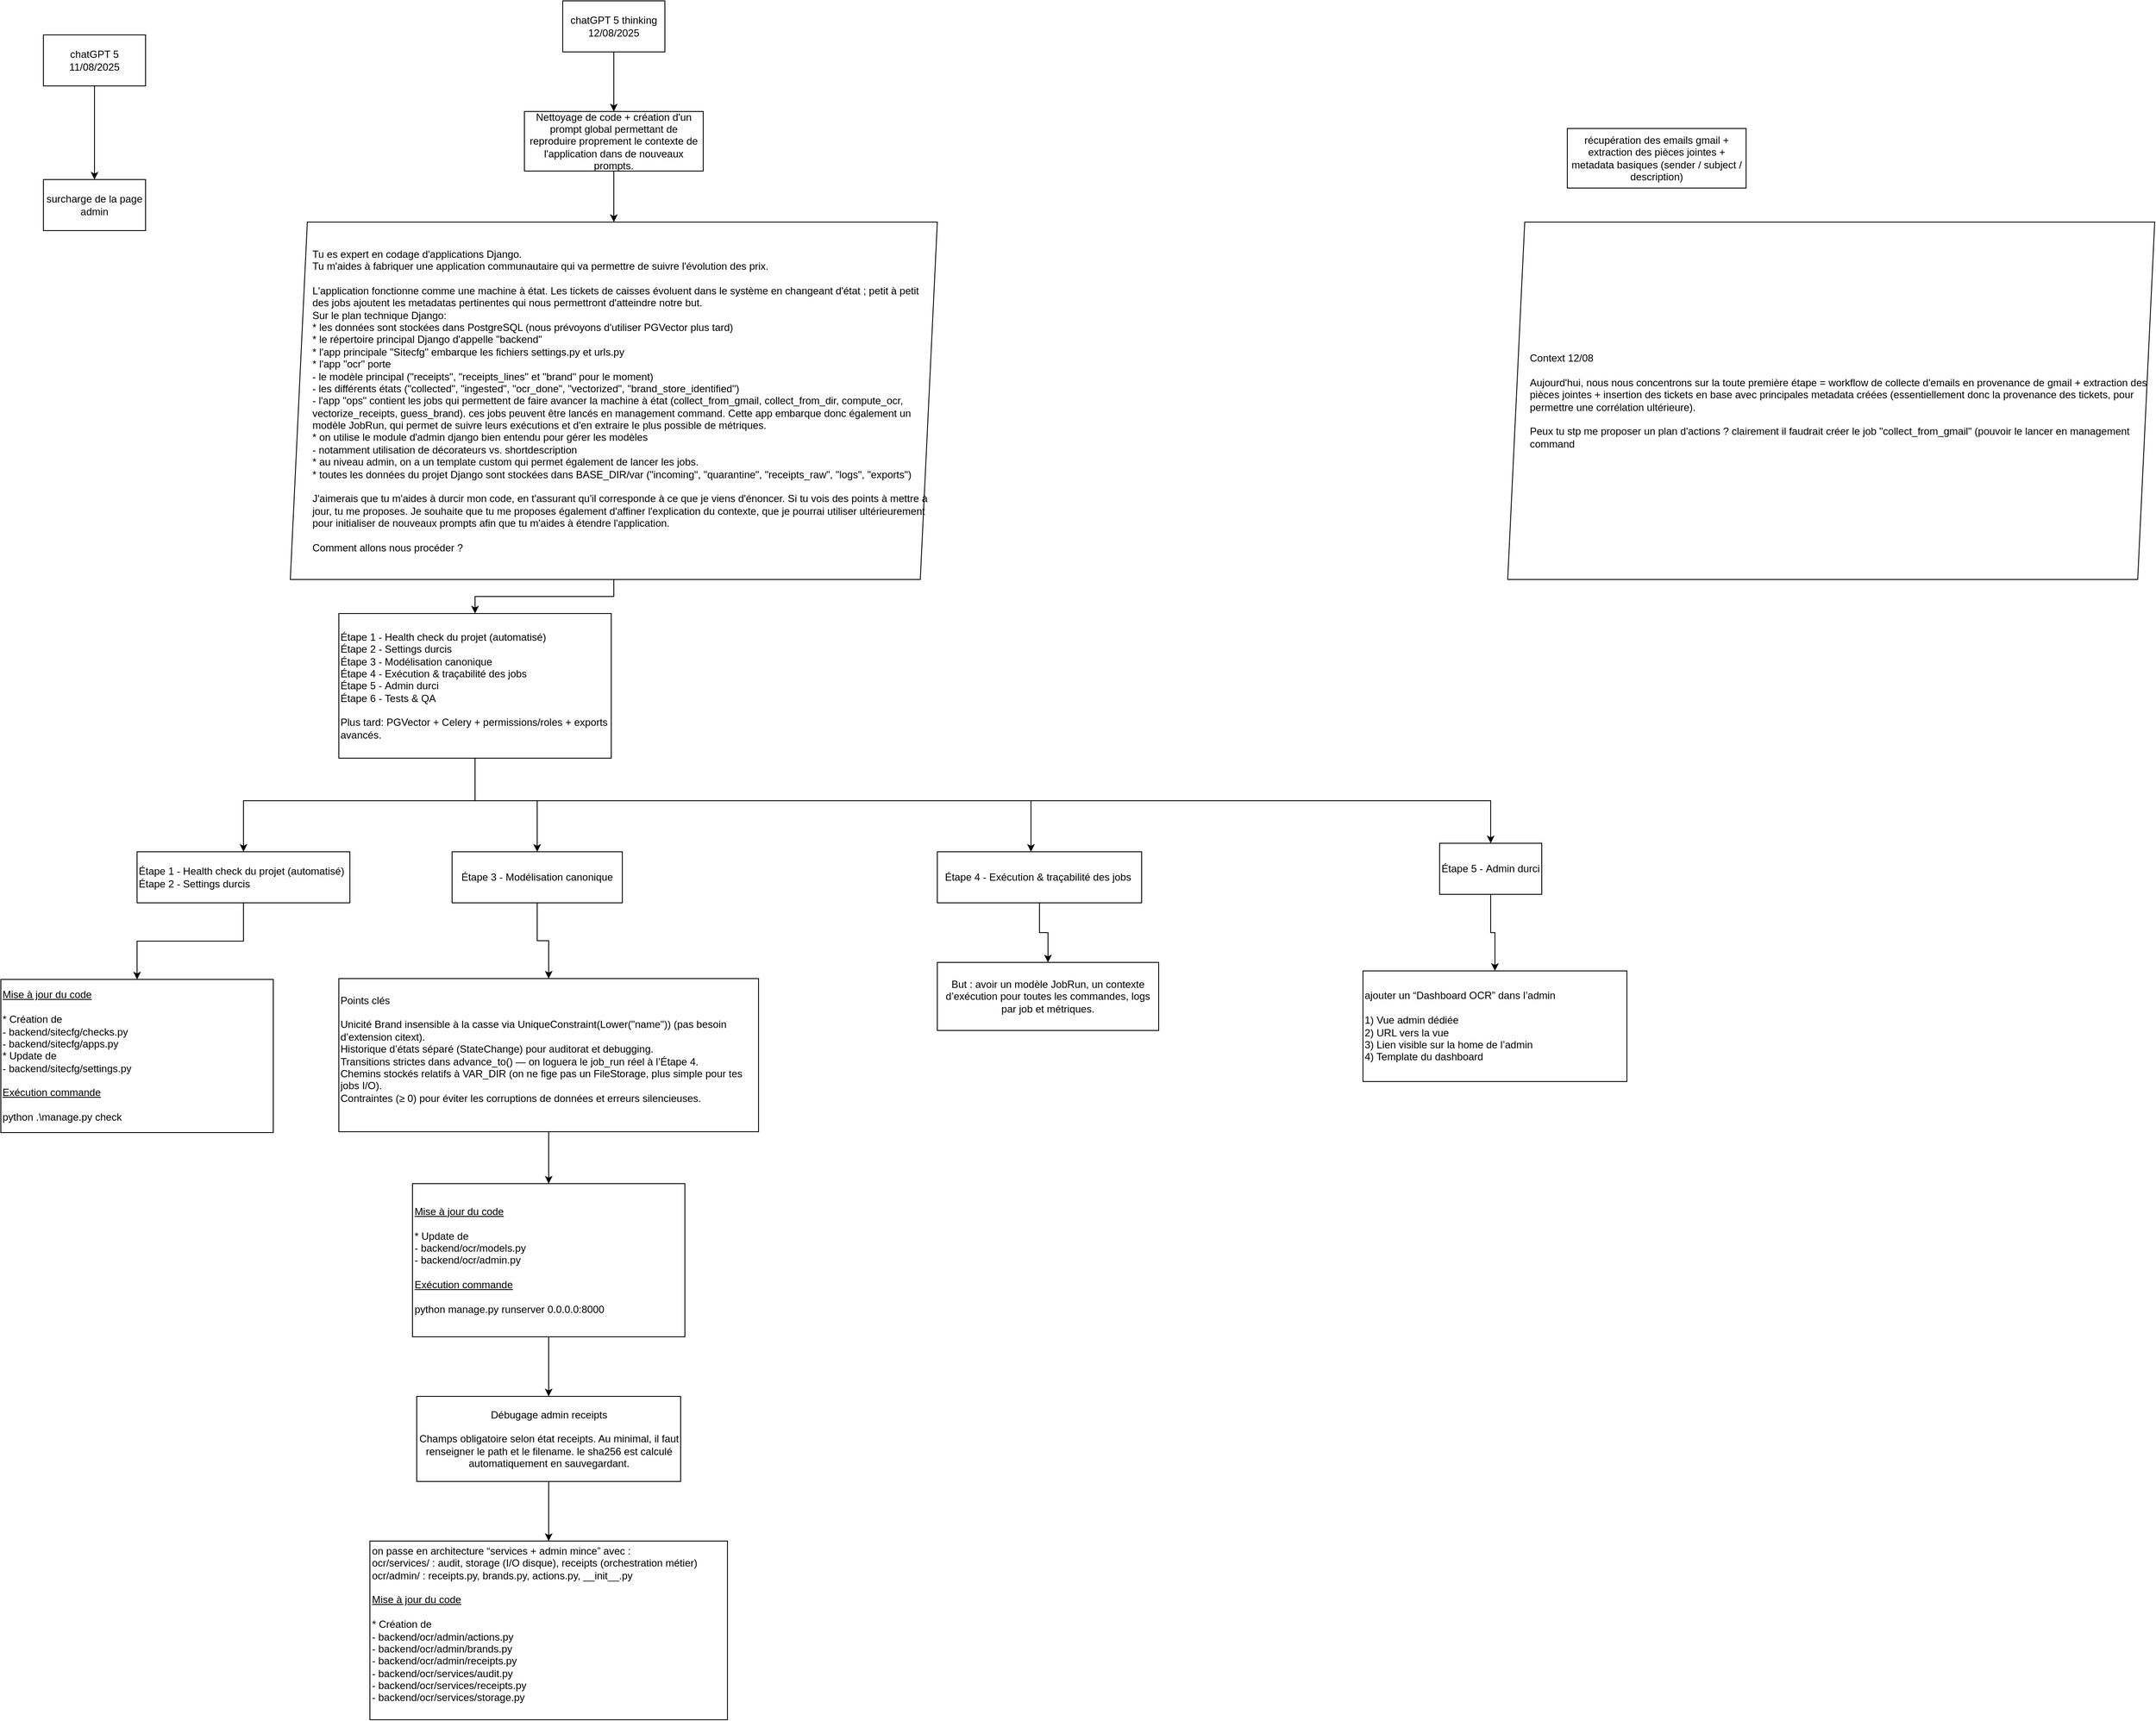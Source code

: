 <mxfile version="28.0.6">
  <diagram name="Page-1" id="8cAgOMzsa88dXhZdrE5C">
    <mxGraphModel dx="1489" dy="1031" grid="1" gridSize="10" guides="1" tooltips="1" connect="1" arrows="1" fold="1" page="1" pageScale="1" pageWidth="827" pageHeight="1169" math="0" shadow="0">
      <root>
        <mxCell id="0" />
        <mxCell id="1" parent="0" />
        <mxCell id="dkjHgfxtDHa3xEaJLgyd-1" style="edgeStyle=orthogonalEdgeStyle;rounded=0;orthogonalLoop=1;jettySize=auto;html=1;" parent="1" source="loap9uXRFmGftXZ2aNcR-1" target="loap9uXRFmGftXZ2aNcR-2" edge="1">
          <mxGeometry relative="1" as="geometry" />
        </mxCell>
        <mxCell id="loap9uXRFmGftXZ2aNcR-1" value="chatGPT 5&lt;div&gt;11/08/2025&lt;/div&gt;" style="rounded=0;whiteSpace=wrap;html=1;" parent="1" vertex="1">
          <mxGeometry x="160" y="60" width="120" height="60" as="geometry" />
        </mxCell>
        <mxCell id="loap9uXRFmGftXZ2aNcR-2" value="surcharge de la page admin" style="rounded=0;whiteSpace=wrap;html=1;" parent="1" vertex="1">
          <mxGeometry x="160" y="230" width="120" height="60" as="geometry" />
        </mxCell>
        <mxCell id="dkjHgfxtDHa3xEaJLgyd-6" style="edgeStyle=orthogonalEdgeStyle;rounded=0;orthogonalLoop=1;jettySize=auto;html=1;" parent="1" source="dkjHgfxtDHa3xEaJLgyd-2" target="dkjHgfxtDHa3xEaJLgyd-5" edge="1">
          <mxGeometry relative="1" as="geometry" />
        </mxCell>
        <mxCell id="dkjHgfxtDHa3xEaJLgyd-2" value="Nettoyage de code + création d&#39;un prompt global permettant de reproduire proprement le contexte de l&#39;application dans de nouveaux prompts." style="rounded=0;whiteSpace=wrap;html=1;" parent="1" vertex="1">
          <mxGeometry x="725" y="150" width="210" height="70" as="geometry" />
        </mxCell>
        <mxCell id="dkjHgfxtDHa3xEaJLgyd-3" style="edgeStyle=orthogonalEdgeStyle;rounded=0;orthogonalLoop=1;jettySize=auto;html=1;" parent="1" source="dkjHgfxtDHa3xEaJLgyd-4" target="dkjHgfxtDHa3xEaJLgyd-2" edge="1">
          <mxGeometry relative="1" as="geometry" />
        </mxCell>
        <mxCell id="dkjHgfxtDHa3xEaJLgyd-4" value="chatGPT 5 thinking&lt;div&gt;12/08/2025&lt;/div&gt;" style="rounded=0;whiteSpace=wrap;html=1;" parent="1" vertex="1">
          <mxGeometry x="770" y="20" width="120" height="60" as="geometry" />
        </mxCell>
        <mxCell id="dkjHgfxtDHa3xEaJLgyd-45" style="edgeStyle=orthogonalEdgeStyle;rounded=0;orthogonalLoop=1;jettySize=auto;html=1;" parent="1" source="dkjHgfxtDHa3xEaJLgyd-5" target="dkjHgfxtDHa3xEaJLgyd-44" edge="1">
          <mxGeometry relative="1" as="geometry" />
        </mxCell>
        <mxCell id="dkjHgfxtDHa3xEaJLgyd-5" value="Tu es expert en codage d&#39;applications Django.&lt;br&gt;Tu m&#39;aides à fabriquer une application communautaire qui va permettre de suivre l&#39;évolution des prix.&lt;br&gt;&lt;br&gt;L&#39;application fonctionne comme une machine à état. Les tickets de caisses évoluent dans le système en changeant d&#39;état ; petit à petit des jobs ajoutent les metadatas pertinentes qui nous permettront d&#39;atteindre notre but.&lt;br&gt;Sur le plan technique Django:&lt;br&gt;* les données sont stockées dans PostgreSQL (nous prévoyons d&#39;utiliser PGVector plus tard)&lt;br&gt;* le répertoire principal Django d&#39;appelle &quot;backend&quot;&lt;br&gt;* l&#39;app principale &quot;Sitecfg&quot; embarque les fichiers settings.py et urls.py&lt;br&gt;* l&#39;app &quot;ocr&quot; porte&lt;br&gt;- le modèle principal (&quot;receipts&quot;, &quot;receipts_lines&quot; et &quot;brand&quot; pour le moment)&lt;div&gt;- les différents états (&lt;span style=&quot;background-color: transparent;&quot;&gt;&quot;collected&quot;, &quot;ingested&quot;,&amp;nbsp;&lt;/span&gt;&lt;span style=&quot;background-color: transparent; color: light-dark(rgb(0, 0, 0), rgb(255, 255, 255));&quot;&gt;&quot;ocr_done&quot;,&amp;nbsp;&lt;/span&gt;&lt;span style=&quot;background-color: transparent; color: light-dark(rgb(0, 0, 0), rgb(255, 255, 255));&quot;&gt;&quot;vectorized&quot;,&amp;nbsp;&lt;/span&gt;&lt;span style=&quot;background-color: transparent; color: light-dark(rgb(0, 0, 0), rgb(255, 255, 255));&quot;&gt;&quot;brand_store_identified&quot;&lt;/span&gt;&lt;span style=&quot;background-color: transparent; color: light-dark(rgb(0, 0, 0), rgb(255, 255, 255));&quot;&gt;)&lt;/span&gt;&lt;/div&gt;&lt;div&gt;&lt;span style=&quot;background-color: transparent; color: light-dark(rgb(0, 0, 0), rgb(255, 255, 255));&quot;&gt;- l&#39;app &quot;ops&quot; contient les&amp;nbsp;jobs qui permettent de faire avancer la machine à état (collect_from_gmail, collect_from_dir, compute_ocr, vectorize_receipts, guess_brand).&amp;nbsp;&lt;/span&gt;&lt;span style=&quot;background-color: transparent; color: light-dark(rgb(0, 0, 0), rgb(255, 255, 255));&quot;&gt;ces jobs peuvent être lancés en management command. Cette app embarque donc également un modèle JobRun, qui permet de suivre leurs exécutions et d&#39;en extraire le plus possible de métriques.&lt;/span&gt;&lt;/div&gt;&lt;div&gt;&lt;span style=&quot;background-color: transparent; color: light-dark(rgb(0, 0, 0), rgb(255, 255, 255));&quot;&gt;* on utilise le module d&#39;admin django bien entendu pour gérer les modèles&lt;/span&gt;&lt;/div&gt;&lt;div&gt;&lt;span style=&quot;background-color: transparent; color: light-dark(rgb(0, 0, 0), rgb(255, 255, 255));&quot;&gt;- notamment utilisation de décorateurs vs. shortdescription&lt;/span&gt;&lt;/div&gt;&lt;div&gt;&lt;span style=&quot;background-color: transparent; color: light-dark(rgb(0, 0, 0), rgb(255, 255, 255));&quot;&gt;* au niveau admin, on a un template custom qui permet également de lancer les jobs.&lt;/span&gt;&lt;/div&gt;&lt;div&gt;* toutes les données du projet Django sont stockées dans&amp;nbsp;BASE_DIR/var (&quot;&lt;span style=&quot;background-color: transparent; color: light-dark(rgb(0, 0, 0), rgb(255, 255, 255));&quot;&gt;incoming&quot;, &quot;&lt;/span&gt;&lt;span style=&quot;background-color: transparent; color: light-dark(rgb(0, 0, 0), rgb(255, 255, 255));&quot;&gt;quarantine&quot;, &quot;&lt;/span&gt;&lt;span style=&quot;background-color: transparent; color: light-dark(rgb(0, 0, 0), rgb(255, 255, 255));&quot;&gt;receipts_raw&quot;, &quot;&lt;/span&gt;&lt;span style=&quot;background-color: transparent; color: light-dark(rgb(0, 0, 0), rgb(255, 255, 255));&quot;&gt;logs&quot;, &quot;&lt;/span&gt;&lt;span style=&quot;background-color: transparent; color: light-dark(rgb(0, 0, 0), rgb(255, 255, 255));&quot;&gt;exports&quot;)&lt;br&gt;&lt;br&gt;&lt;div style=&quot;&quot;&gt;J&#39;aimerais que tu m&#39;aides à durcir mon code, en t&#39;assurant qu&#39;il corresponde à ce que je viens d&#39;énoncer. Si tu vois des points à mettre à jour, tu me proposes. Je souhaite que tu me proposes également d&#39;affiner l&#39;explication du contexte, que je pourrai utiliser ultérieurement pour initialiser de nouveaux prompts afin que tu m&#39;aides à étendre l&#39;application.&lt;br&gt;&lt;br&gt;Comment allons nous procéder ?&lt;/div&gt;&lt;/span&gt;&lt;span style=&quot;background-color: transparent; color: light-dark(rgb(0, 0, 0), rgb(255, 255, 255));&quot;&gt;&lt;/span&gt;&lt;/div&gt;" style="shape=parallelogram;perimeter=parallelogramPerimeter;whiteSpace=wrap;html=1;fixedSize=1;align=left;spacingLeft=24;" parent="1" vertex="1">
          <mxGeometry x="450" y="280" width="760" height="420" as="geometry" />
        </mxCell>
        <mxCell id="dkjHgfxtDHa3xEaJLgyd-7" value="&lt;div&gt;&lt;span style=&quot;background-color: transparent; color: light-dark(rgb(0, 0, 0), rgb(255, 255, 255));&quot;&gt;Context 12/08&lt;/span&gt;&lt;/div&gt;&lt;div&gt;&lt;span style=&quot;background-color: transparent; color: light-dark(rgb(0, 0, 0), rgb(255, 255, 255));&quot;&gt;&lt;br&gt;&lt;div style=&quot;&quot;&gt;&lt;span style=&quot;background-color: transparent; color: light-dark(rgb(0, 0, 0), rgb(255, 255, 255));&quot;&gt;Aujourd&#39;hui, nous nous concentrons sur la toute première étape = workflow de collecte d&#39;emails en provenance de gmail + extraction des pièces jointes + insertion des tickets en base avec principales metadata créées (essentiellement donc la provenance des tickets, pour permettre une corrélation ultérieure).&lt;br&gt;&lt;br&gt;Peux tu stp me proposer un plan d&#39;actions ? clairement il faudrait créer le job &quot;collect_from_gmail&quot; (pouvoir le lancer en management command&lt;/span&gt;&lt;/div&gt;&lt;/span&gt;&lt;span style=&quot;background-color: transparent; color: light-dark(rgb(0, 0, 0), rgb(255, 255, 255));&quot;&gt;&lt;/span&gt;&lt;/div&gt;" style="shape=parallelogram;perimeter=parallelogramPerimeter;whiteSpace=wrap;html=1;fixedSize=1;align=left;spacingLeft=24;" parent="1" vertex="1">
          <mxGeometry x="1880" y="280" width="760" height="420" as="geometry" />
        </mxCell>
        <mxCell id="dkjHgfxtDHa3xEaJLgyd-8" value="récupération des emails gmail + extraction des pièces jointes + metadata basiques (sender / subject / description)" style="rounded=0;whiteSpace=wrap;html=1;" parent="1" vertex="1">
          <mxGeometry x="1950" y="170" width="210" height="70" as="geometry" />
        </mxCell>
        <mxCell id="dkjHgfxtDHa3xEaJLgyd-27" value="&lt;u&gt;Mise à jour du code&lt;/u&gt;&lt;div&gt;&lt;br&gt;* Création de&amp;nbsp;&lt;br&gt;&lt;div&gt;- backend/sitecfg/checks.py&lt;/div&gt;&lt;div&gt;- backend/sitecfg/apps.py&lt;br&gt;&lt;span style=&quot;text-align: center;&quot;&gt;* Update de&amp;nbsp;&lt;/span&gt;&lt;br style=&quot;text-align: center;&quot;&gt;&lt;span style=&quot;text-align: center;&quot;&gt;- backend/sitecfg/settings.py&lt;br&gt;&lt;br&gt;&lt;u&gt;Exécution&amp;nbsp;&lt;/u&gt;&lt;/span&gt;&lt;span style=&quot;text-align: center; background-color: transparent; color: light-dark(rgb(0, 0, 0), rgb(255, 255, 255));&quot;&gt;&lt;u&gt;commande&lt;br&gt;&lt;/u&gt;&lt;br&gt;&lt;/span&gt;&lt;span style=&quot;text-align: center;&quot;&gt;python .\manage.py check&lt;/span&gt;&lt;span style=&quot;text-align: center; background-color: transparent; color: light-dark(rgb(0, 0, 0), rgb(255, 255, 255));&quot;&gt;&lt;/span&gt;&lt;/div&gt;&lt;/div&gt;" style="rounded=0;whiteSpace=wrap;html=1;align=left;" parent="1" vertex="1">
          <mxGeometry x="110" y="1170" width="320" height="180" as="geometry" />
        </mxCell>
        <mxCell id="dkjHgfxtDHa3xEaJLgyd-48" style="edgeStyle=orthogonalEdgeStyle;rounded=0;orthogonalLoop=1;jettySize=auto;html=1;" parent="1" source="dkjHgfxtDHa3xEaJLgyd-44" target="dkjHgfxtDHa3xEaJLgyd-47" edge="1">
          <mxGeometry relative="1" as="geometry">
            <Array as="points">
              <mxPoint x="667" y="960" />
              <mxPoint x="395" y="960" />
            </Array>
          </mxGeometry>
        </mxCell>
        <mxCell id="dkjHgfxtDHa3xEaJLgyd-51" style="edgeStyle=orthogonalEdgeStyle;rounded=0;orthogonalLoop=1;jettySize=auto;html=1;" parent="1" source="dkjHgfxtDHa3xEaJLgyd-44" target="dkjHgfxtDHa3xEaJLgyd-50" edge="1">
          <mxGeometry relative="1" as="geometry">
            <mxPoint x="827" y="970" as="sourcePoint" />
            <mxPoint x="1470" y="1155" as="targetPoint" />
            <Array as="points">
              <mxPoint x="667" y="960" />
              <mxPoint x="1860" y="960" />
            </Array>
          </mxGeometry>
        </mxCell>
        <mxCell id="dkjHgfxtDHa3xEaJLgyd-55" style="edgeStyle=orthogonalEdgeStyle;rounded=0;orthogonalLoop=1;jettySize=auto;html=1;" parent="1" source="dkjHgfxtDHa3xEaJLgyd-44" target="dkjHgfxtDHa3xEaJLgyd-54" edge="1">
          <mxGeometry relative="1" as="geometry">
            <Array as="points">
              <mxPoint x="667" y="960" />
              <mxPoint x="740" y="960" />
            </Array>
          </mxGeometry>
        </mxCell>
        <mxCell id="dkjHgfxtDHa3xEaJLgyd-44" value="&lt;span style=&quot;text-align: center;&quot; data-end=&quot;276&quot; data-start=&quot;227&quot;&gt;&lt;span style=&quot;&quot; data-end=&quot;276&quot; data-start=&quot;227&quot;&gt;Étape 1 -&amp;nbsp;&lt;/span&gt;Health check du projet (automatisé)&lt;br&gt;&lt;/span&gt;&lt;div&gt;&lt;span style=&quot;text-align: center;&quot; data-end=&quot;276&quot; data-start=&quot;227&quot;&gt;&lt;span data-end=&quot;721&quot; data-start=&quot;692&quot;&gt;&lt;span style=&quot;background-color: transparent; color: light-dark(rgb(0, 0, 0), rgb(255, 255, 255));&quot; data-end=&quot;276&quot; data-start=&quot;227&quot;&gt;&lt;span data-end=&quot;721&quot; data-start=&quot;692&quot;&gt;Étape 2 -&amp;nbsp;&lt;/span&gt;&lt;/span&gt;Settings durcis&lt;br&gt;&lt;span data-end=&quot;1105&quot; data-start=&quot;1069&quot;&gt;&lt;span data-end=&quot;276&quot; data-start=&quot;227&quot;&gt;&lt;span data-end=&quot;721&quot; data-start=&quot;692&quot;&gt;&lt;span data-end=&quot;1105&quot; data-start=&quot;1069&quot;&gt;Étape 3 -&amp;nbsp;&lt;/span&gt;&lt;/span&gt;&lt;/span&gt;Modélisation canonique&lt;br&gt;&lt;span data-end=&quot;1663&quot; data-start=&quot;1617&quot;&gt;&lt;span data-end=&quot;276&quot; data-start=&quot;227&quot;&gt;&lt;span data-end=&quot;721&quot; data-start=&quot;692&quot;&gt;&lt;span data-end=&quot;1105&quot; data-start=&quot;1069&quot;&gt;&lt;span data-end=&quot;1663&quot; data-start=&quot;1617&quot;&gt;Étape 4 -&amp;nbsp;&lt;/span&gt;&lt;/span&gt;&lt;/span&gt;&lt;/span&gt;Exécution &amp;amp; traçabilité des jobs&amp;nbsp;&lt;/span&gt;&lt;/span&gt;&lt;/span&gt;&lt;/span&gt;&lt;/div&gt;&lt;div&gt;&lt;span style=&quot;text-align: center;&quot; data-end=&quot;276&quot; data-start=&quot;227&quot;&gt;&lt;span data-end=&quot;721&quot; data-start=&quot;692&quot;&gt;&lt;span data-end=&quot;1105&quot; data-start=&quot;1069&quot;&gt;&lt;span data-end=&quot;1663&quot; data-start=&quot;1617&quot;&gt;&lt;span data-end=&quot;2118&quot; data-start=&quot;2093&quot;&gt;&lt;span style=&quot;background-color: transparent; color: light-dark(rgb(0, 0, 0), rgb(255, 255, 255));&quot; data-end=&quot;276&quot; data-start=&quot;227&quot;&gt;&lt;span data-end=&quot;721&quot; data-start=&quot;692&quot;&gt;Étape 5 -&amp;nbsp;&lt;/span&gt;&lt;/span&gt;Admin durci&lt;/span&gt;&lt;/span&gt;&lt;/span&gt;&lt;/span&gt;&lt;/span&gt;&lt;/div&gt;&lt;div&gt;&lt;span style=&quot;text-align: center;&quot; data-end=&quot;276&quot; data-start=&quot;227&quot;&gt;&lt;span data-end=&quot;721&quot; data-start=&quot;692&quot;&gt;&lt;span data-end=&quot;1105&quot; data-start=&quot;1069&quot;&gt;&lt;span data-end=&quot;1663&quot; data-start=&quot;1617&quot;&gt;&lt;span data-end=&quot;2118&quot; data-start=&quot;2093&quot;&gt;&lt;span data-end=&quot;2527&quot; data-start=&quot;2503&quot;&gt;&lt;span style=&quot;background-color: transparent; color: light-dark(rgb(0, 0, 0), rgb(255, 255, 255));&quot; data-end=&quot;276&quot; data-start=&quot;227&quot;&gt;&lt;span data-end=&quot;721&quot; data-start=&quot;692&quot;&gt;Étape 6 -&amp;nbsp;&lt;/span&gt;&lt;/span&gt;Tests &amp;amp; QA&lt;/span&gt;&lt;/span&gt;&lt;/span&gt;&lt;/span&gt;&lt;/span&gt;&lt;/span&gt;&lt;/div&gt;&lt;div&gt;&lt;span style=&quot;background-color: transparent; color: light-dark(rgb(0, 0, 0), rgb(255, 255, 255)); text-align: center;&quot;&gt;&lt;br&gt;&lt;/span&gt;&lt;/div&gt;&lt;div&gt;&lt;span style=&quot;background-color: transparent; color: light-dark(rgb(0, 0, 0), rgb(255, 255, 255)); text-align: center;&quot;&gt;Plus tard:&amp;nbsp;PGVector + Celery + permissions/roles + exports avancés.&lt;/span&gt;&lt;/div&gt;" style="rounded=0;whiteSpace=wrap;html=1;align=left;fontStyle=0" parent="1" vertex="1">
          <mxGeometry x="507" y="740" width="320" height="170" as="geometry" />
        </mxCell>
        <mxCell id="dkjHgfxtDHa3xEaJLgyd-49" style="edgeStyle=orthogonalEdgeStyle;rounded=0;orthogonalLoop=1;jettySize=auto;html=1;" parent="1" source="dkjHgfxtDHa3xEaJLgyd-47" target="dkjHgfxtDHa3xEaJLgyd-27" edge="1">
          <mxGeometry relative="1" as="geometry" />
        </mxCell>
        <mxCell id="dkjHgfxtDHa3xEaJLgyd-47" value="&lt;span data-start=&quot;227&quot; data-end=&quot;276&quot;&gt;&lt;span data-start=&quot;227&quot; data-end=&quot;276&quot;&gt;Étape 1 -&amp;nbsp;&lt;/span&gt;Health check du projet (automatisé)&lt;br&gt;&lt;span data-start=&quot;227&quot; data-end=&quot;276&quot; style=&quot;color: light-dark(rgb(0, 0, 0), rgb(255, 255, 255)); background-color: transparent;&quot;&gt;&lt;span data-start=&quot;692&quot; data-end=&quot;721&quot;&gt;Étape 2 -&amp;nbsp;&lt;/span&gt;&lt;/span&gt;Settings durcis&lt;br&gt;&lt;/span&gt;" style="rounded=0;whiteSpace=wrap;html=1;align=left;" parent="1" vertex="1">
          <mxGeometry x="270" y="1020" width="250" height="60" as="geometry" />
        </mxCell>
        <mxCell id="dkjHgfxtDHa3xEaJLgyd-53" style="edgeStyle=orthogonalEdgeStyle;rounded=0;orthogonalLoop=1;jettySize=auto;html=1;" parent="1" source="dkjHgfxtDHa3xEaJLgyd-50" target="dkjHgfxtDHa3xEaJLgyd-52" edge="1">
          <mxGeometry relative="1" as="geometry" />
        </mxCell>
        <mxCell id="dkjHgfxtDHa3xEaJLgyd-50" value="&lt;div style=&quot;text-align: left;&quot;&gt;&lt;span style=&quot;text-align: center;&quot; data-end=&quot;276&quot; data-start=&quot;227&quot;&gt;&lt;span style=&quot;background-color: transparent; color: light-dark(rgb(0, 0, 0), rgb(255, 255, 255));&quot; data-end=&quot;276&quot; data-start=&quot;227&quot;&gt;&lt;span data-end=&quot;721&quot; data-start=&quot;692&quot;&gt;Étape 5 -&amp;nbsp;&lt;/span&gt;&lt;/span&gt;Admin durci&lt;/span&gt;&lt;/div&gt;" style="rounded=0;whiteSpace=wrap;html=1;" parent="1" vertex="1">
          <mxGeometry x="1800" y="1010" width="120" height="60" as="geometry" />
        </mxCell>
        <mxCell id="dkjHgfxtDHa3xEaJLgyd-52" value="&lt;div&gt;ajouter un “Dashboard OCR” dans l’admin&lt;/div&gt;&lt;div&gt;&lt;br&gt;&lt;/div&gt;&lt;div&gt;1) Vue admin dédiée&lt;/div&gt;&lt;div&gt;2) URL vers la vue&lt;/div&gt;&lt;div&gt;3) Lien visible sur la home de l’admin&lt;/div&gt;&lt;div&gt;4) Template du dashboard&lt;/div&gt;" style="rounded=0;whiteSpace=wrap;html=1;align=left;" parent="1" vertex="1">
          <mxGeometry x="1710" y="1160" width="310" height="130" as="geometry" />
        </mxCell>
        <mxCell id="dkjHgfxtDHa3xEaJLgyd-57" style="edgeStyle=orthogonalEdgeStyle;rounded=0;orthogonalLoop=1;jettySize=auto;html=1;" parent="1" source="dkjHgfxtDHa3xEaJLgyd-54" target="dkjHgfxtDHa3xEaJLgyd-56" edge="1">
          <mxGeometry relative="1" as="geometry" />
        </mxCell>
        <mxCell id="dkjHgfxtDHa3xEaJLgyd-54" value="&lt;span data-end=&quot;276&quot; data-start=&quot;227&quot;&gt;Étape 3 -&amp;nbsp;&lt;/span&gt;Modélisation canonique" style="rounded=0;whiteSpace=wrap;html=1;" parent="1" vertex="1">
          <mxGeometry x="640" y="1020" width="200" height="60" as="geometry" />
        </mxCell>
        <mxCell id="qobuwuR_mwM1VG5iIdwQ-2" style="edgeStyle=orthogonalEdgeStyle;rounded=0;orthogonalLoop=1;jettySize=auto;html=1;" edge="1" parent="1" source="dkjHgfxtDHa3xEaJLgyd-56" target="qobuwuR_mwM1VG5iIdwQ-1">
          <mxGeometry relative="1" as="geometry" />
        </mxCell>
        <mxCell id="dkjHgfxtDHa3xEaJLgyd-56" value="Points clés&lt;div&gt;&lt;br&gt;&lt;div&gt;Unicité Brand insensible à la casse via UniqueConstraint(Lower(&quot;name&quot;)) (pas besoin d’extension citext).&lt;/div&gt;&lt;div&gt;Historique d’états séparé (StateChange) pour auditorat et debugging.&lt;/div&gt;&lt;div&gt;Transitions strictes dans advance_to() — on loguera le job_run réel à l’Étape 4.&lt;/div&gt;&lt;div&gt;Chemins stockés relatifs à VAR_DIR (on ne fige pas un FileStorage, plus simple pour tes jobs I/O).&lt;/div&gt;&lt;div&gt;Contraintes (≥ 0) pour éviter les corruptions de données et erreurs silencieuses.&lt;/div&gt;&lt;div&gt;&lt;br&gt;&lt;/div&gt;&lt;/div&gt;" style="rounded=0;whiteSpace=wrap;html=1;align=left;" parent="1" vertex="1">
          <mxGeometry x="507" y="1169" width="493" height="180" as="geometry" />
        </mxCell>
        <mxCell id="qobuwuR_mwM1VG5iIdwQ-4" style="edgeStyle=orthogonalEdgeStyle;rounded=0;orthogonalLoop=1;jettySize=auto;html=1;" edge="1" parent="1" source="qobuwuR_mwM1VG5iIdwQ-1" target="qobuwuR_mwM1VG5iIdwQ-3">
          <mxGeometry relative="1" as="geometry" />
        </mxCell>
        <mxCell id="qobuwuR_mwM1VG5iIdwQ-1" value="&lt;u&gt;Mise à jour du code&lt;/u&gt;&lt;div&gt;&lt;br&gt;&lt;div&gt;&lt;span style=&quot;text-align: center;&quot;&gt;* Update de&amp;nbsp;&lt;/span&gt;&lt;br style=&quot;text-align: center;&quot;&gt;&lt;span style=&quot;text-align: center;&quot;&gt;- backend/ocr/models.py&lt;br&gt;&lt;/span&gt;&lt;span style=&quot;text-align: center;&quot;&gt;- backend/ocr/admin.py&lt;/span&gt;&lt;br style=&quot;text-align: center;&quot;&gt;&lt;span style=&quot;text-align: center;&quot;&gt;&lt;br&gt;&lt;/span&gt;&lt;/div&gt;&lt;div&gt;&lt;span style=&quot;text-align: center;&quot;&gt;&lt;u&gt;Exécution&amp;nbsp;&lt;/u&gt;&lt;/span&gt;&lt;span style=&quot;text-align: center; background-color: transparent; color: light-dark(rgb(0, 0, 0), rgb(255, 255, 255));&quot;&gt;&lt;u&gt;commande&lt;br&gt;&lt;/u&gt;&lt;br&gt;&lt;/span&gt;&lt;span style=&quot;text-align: center;&quot;&gt;python&amp;nbsp;&lt;/span&gt;&lt;span style=&quot;text-align: center; background-color: transparent;&quot;&gt;&lt;/span&gt;&lt;span style=&quot;background-color: transparent;&quot;&gt;manage.py runserver 0.0.0.0:8000&lt;/span&gt;&lt;/div&gt;&lt;/div&gt;" style="rounded=0;whiteSpace=wrap;html=1;align=left;" vertex="1" parent="1">
          <mxGeometry x="593.5" y="1410" width="320" height="180" as="geometry" />
        </mxCell>
        <mxCell id="qobuwuR_mwM1VG5iIdwQ-6" style="edgeStyle=orthogonalEdgeStyle;rounded=0;orthogonalLoop=1;jettySize=auto;html=1;" edge="1" parent="1" source="qobuwuR_mwM1VG5iIdwQ-3" target="qobuwuR_mwM1VG5iIdwQ-5">
          <mxGeometry relative="1" as="geometry" />
        </mxCell>
        <mxCell id="qobuwuR_mwM1VG5iIdwQ-3" value="Débugage admin receipts&lt;br&gt;&lt;br&gt;Champs obligatoire selon état receipts. Au minimal, il faut renseigner le path et le filename. le sha256 est calculé automatiquement en sauvegardant." style="rounded=0;whiteSpace=wrap;html=1;" vertex="1" parent="1">
          <mxGeometry x="598.5" y="1660" width="310" height="100" as="geometry" />
        </mxCell>
        <mxCell id="qobuwuR_mwM1VG5iIdwQ-5" value="&lt;div&gt;on passe en architecture “services + admin mince” avec :&lt;/div&gt;&lt;div&gt;ocr/services/ : audit, storage (I/O disque), receipts (orchestration métier)&lt;/div&gt;&lt;div&gt;ocr/admin/ : receipts.py, brands.py, actions.py, __init__.py&lt;/div&gt;&lt;div&gt;&lt;br&gt;&lt;u&gt;Mise à jour du code&lt;/u&gt;&lt;div&gt;&lt;br&gt;&lt;div&gt;&lt;span style=&quot;text-align: center;&quot;&gt;* Création de&amp;nbsp;&lt;br&gt;-&amp;nbsp;&lt;/span&gt;&lt;span style=&quot;background-color: transparent;&quot;&gt;backend/ocr/admin/actions.py&lt;/span&gt;&lt;/div&gt;&lt;div&gt;&lt;span style=&quot;text-align: center; background-color: transparent; color: light-dark(rgb(0, 0, 0), rgb(255, 255, 255));&quot;&gt;- backend/ocr/admin/brands.py&lt;/span&gt;&lt;/div&gt;&lt;div&gt;&lt;span style=&quot;text-align: center; background-color: transparent; color: light-dark(rgb(0, 0, 0), rgb(255, 255, 255));&quot;&gt;- backend/ocr/admin/receipts.py&lt;/span&gt;&lt;/div&gt;&lt;div&gt;&lt;span style=&quot;text-align: center; background-color: transparent; color: light-dark(rgb(0, 0, 0), rgb(255, 255, 255));&quot;&gt;- backend/ocr/services/audit.py&lt;/span&gt;&lt;/div&gt;&lt;div&gt;&lt;span style=&quot;text-align: center; background-color: transparent; color: light-dark(rgb(0, 0, 0), rgb(255, 255, 255));&quot;&gt;- backend/ocr/services/receipts.py&lt;/span&gt;&lt;/div&gt;&lt;div&gt;&lt;span style=&quot;text-align: center; background-color: transparent; color: light-dark(rgb(0, 0, 0), rgb(255, 255, 255));&quot;&gt;- backend/ocr/services/storage.py&lt;/span&gt;&lt;/div&gt;&lt;div&gt;&lt;span style=&quot;text-align: center;&quot;&gt;&amp;nbsp;&lt;/span&gt;&lt;br style=&quot;text-align: center;&quot;&gt;&lt;/div&gt;&lt;/div&gt;&lt;/div&gt;" style="rounded=0;whiteSpace=wrap;html=1;align=left;" vertex="1" parent="1">
          <mxGeometry x="543.5" y="1830" width="420" height="210" as="geometry" />
        </mxCell>
        <mxCell id="qobuwuR_mwM1VG5iIdwQ-10" style="edgeStyle=orthogonalEdgeStyle;rounded=0;orthogonalLoop=1;jettySize=auto;html=1;" edge="1" parent="1" source="qobuwuR_mwM1VG5iIdwQ-7" target="qobuwuR_mwM1VG5iIdwQ-9">
          <mxGeometry relative="1" as="geometry" />
        </mxCell>
        <mxCell id="qobuwuR_mwM1VG5iIdwQ-7" value="&lt;div style=&quot;text-align: left;&quot;&gt;&lt;span style=&quot;text-align: center;&quot; data-end=&quot;276&quot; data-start=&quot;227&quot;&gt;&lt;span data-end=&quot;276&quot; data-start=&quot;227&quot;&gt;&lt;span data-end=&quot;721&quot; data-start=&quot;692&quot;&gt;&lt;span data-end=&quot;1105&quot; data-start=&quot;1069&quot;&gt;&lt;span data-end=&quot;1663&quot; data-start=&quot;1617&quot;&gt;Étape 4 -&amp;nbsp;&lt;/span&gt;&lt;/span&gt;&lt;/span&gt;&lt;/span&gt;Exécution &amp;amp; traçabilité des jobs&amp;nbsp;&lt;/span&gt;&lt;/div&gt;" style="rounded=0;whiteSpace=wrap;html=1;" vertex="1" parent="1">
          <mxGeometry x="1210" y="1020" width="240" height="60" as="geometry" />
        </mxCell>
        <mxCell id="qobuwuR_mwM1VG5iIdwQ-8" style="edgeStyle=orthogonalEdgeStyle;rounded=0;orthogonalLoop=1;jettySize=auto;html=1;" edge="1" parent="1" source="dkjHgfxtDHa3xEaJLgyd-44" target="qobuwuR_mwM1VG5iIdwQ-7">
          <mxGeometry relative="1" as="geometry">
            <mxPoint x="840" y="990" as="sourcePoint" />
            <mxPoint x="913" y="1100" as="targetPoint" />
            <Array as="points">
              <mxPoint x="667" y="960" />
              <mxPoint x="1320" y="960" />
            </Array>
          </mxGeometry>
        </mxCell>
        <mxCell id="qobuwuR_mwM1VG5iIdwQ-9" value="But : avoir un modèle JobRun, un contexte d’exécution pour toutes les commandes, logs par job et métriques." style="rounded=0;whiteSpace=wrap;html=1;" vertex="1" parent="1">
          <mxGeometry x="1210" y="1150" width="260" height="80" as="geometry" />
        </mxCell>
      </root>
    </mxGraphModel>
  </diagram>
</mxfile>
